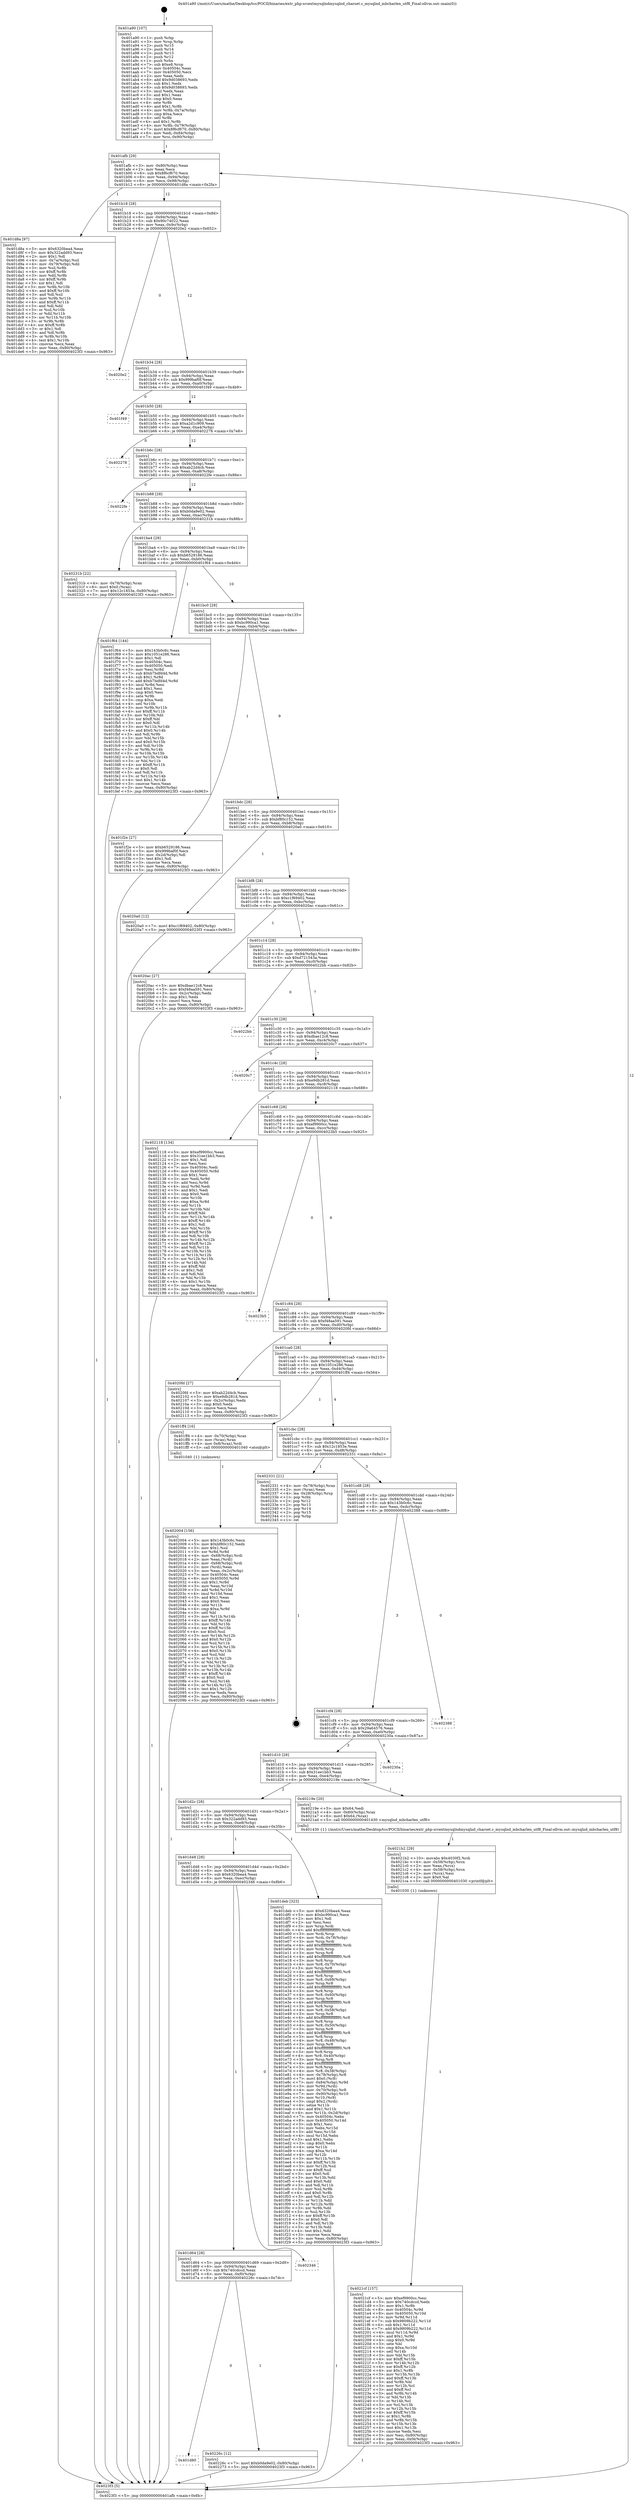 digraph "0x401a90" {
  label = "0x401a90 (/mnt/c/Users/mathe/Desktop/tcc/POCII/binaries/extr_php-srcextmysqlndmysqlnd_charset.c_mysqlnd_mbcharlen_utf8_Final-ollvm.out::main(0))"
  labelloc = "t"
  node[shape=record]

  Entry [label="",width=0.3,height=0.3,shape=circle,fillcolor=black,style=filled]
  "0x401afb" [label="{
     0x401afb [29]\l
     | [instrs]\l
     &nbsp;&nbsp;0x401afb \<+3\>: mov -0x80(%rbp),%eax\l
     &nbsp;&nbsp;0x401afe \<+2\>: mov %eax,%ecx\l
     &nbsp;&nbsp;0x401b00 \<+6\>: sub $0x8f6cf670,%ecx\l
     &nbsp;&nbsp;0x401b06 \<+6\>: mov %eax,-0x94(%rbp)\l
     &nbsp;&nbsp;0x401b0c \<+6\>: mov %ecx,-0x98(%rbp)\l
     &nbsp;&nbsp;0x401b12 \<+6\>: je 0000000000401d8a \<main+0x2fa\>\l
  }"]
  "0x401d8a" [label="{
     0x401d8a [97]\l
     | [instrs]\l
     &nbsp;&nbsp;0x401d8a \<+5\>: mov $0x6320bea4,%eax\l
     &nbsp;&nbsp;0x401d8f \<+5\>: mov $0x322add93,%ecx\l
     &nbsp;&nbsp;0x401d94 \<+2\>: mov $0x1,%dl\l
     &nbsp;&nbsp;0x401d96 \<+4\>: mov -0x7a(%rbp),%sil\l
     &nbsp;&nbsp;0x401d9a \<+4\>: mov -0x79(%rbp),%dil\l
     &nbsp;&nbsp;0x401d9e \<+3\>: mov %sil,%r8b\l
     &nbsp;&nbsp;0x401da1 \<+4\>: xor $0xff,%r8b\l
     &nbsp;&nbsp;0x401da5 \<+3\>: mov %dil,%r9b\l
     &nbsp;&nbsp;0x401da8 \<+4\>: xor $0xff,%r9b\l
     &nbsp;&nbsp;0x401dac \<+3\>: xor $0x1,%dl\l
     &nbsp;&nbsp;0x401daf \<+3\>: mov %r8b,%r10b\l
     &nbsp;&nbsp;0x401db2 \<+4\>: and $0xff,%r10b\l
     &nbsp;&nbsp;0x401db6 \<+3\>: and %dl,%sil\l
     &nbsp;&nbsp;0x401db9 \<+3\>: mov %r9b,%r11b\l
     &nbsp;&nbsp;0x401dbc \<+4\>: and $0xff,%r11b\l
     &nbsp;&nbsp;0x401dc0 \<+3\>: and %dl,%dil\l
     &nbsp;&nbsp;0x401dc3 \<+3\>: or %sil,%r10b\l
     &nbsp;&nbsp;0x401dc6 \<+3\>: or %dil,%r11b\l
     &nbsp;&nbsp;0x401dc9 \<+3\>: xor %r11b,%r10b\l
     &nbsp;&nbsp;0x401dcc \<+3\>: or %r9b,%r8b\l
     &nbsp;&nbsp;0x401dcf \<+4\>: xor $0xff,%r8b\l
     &nbsp;&nbsp;0x401dd3 \<+3\>: or $0x1,%dl\l
     &nbsp;&nbsp;0x401dd6 \<+3\>: and %dl,%r8b\l
     &nbsp;&nbsp;0x401dd9 \<+3\>: or %r8b,%r10b\l
     &nbsp;&nbsp;0x401ddc \<+4\>: test $0x1,%r10b\l
     &nbsp;&nbsp;0x401de0 \<+3\>: cmovne %ecx,%eax\l
     &nbsp;&nbsp;0x401de3 \<+3\>: mov %eax,-0x80(%rbp)\l
     &nbsp;&nbsp;0x401de6 \<+5\>: jmp 00000000004023f3 \<main+0x963\>\l
  }"]
  "0x401b18" [label="{
     0x401b18 [28]\l
     | [instrs]\l
     &nbsp;&nbsp;0x401b18 \<+5\>: jmp 0000000000401b1d \<main+0x8d\>\l
     &nbsp;&nbsp;0x401b1d \<+6\>: mov -0x94(%rbp),%eax\l
     &nbsp;&nbsp;0x401b23 \<+5\>: sub $0x90c74022,%eax\l
     &nbsp;&nbsp;0x401b28 \<+6\>: mov %eax,-0x9c(%rbp)\l
     &nbsp;&nbsp;0x401b2e \<+6\>: je 00000000004020e2 \<main+0x652\>\l
  }"]
  "0x4023f3" [label="{
     0x4023f3 [5]\l
     | [instrs]\l
     &nbsp;&nbsp;0x4023f3 \<+5\>: jmp 0000000000401afb \<main+0x6b\>\l
  }"]
  "0x401a90" [label="{
     0x401a90 [107]\l
     | [instrs]\l
     &nbsp;&nbsp;0x401a90 \<+1\>: push %rbp\l
     &nbsp;&nbsp;0x401a91 \<+3\>: mov %rsp,%rbp\l
     &nbsp;&nbsp;0x401a94 \<+2\>: push %r15\l
     &nbsp;&nbsp;0x401a96 \<+2\>: push %r14\l
     &nbsp;&nbsp;0x401a98 \<+2\>: push %r13\l
     &nbsp;&nbsp;0x401a9a \<+2\>: push %r12\l
     &nbsp;&nbsp;0x401a9c \<+1\>: push %rbx\l
     &nbsp;&nbsp;0x401a9d \<+7\>: sub $0xe8,%rsp\l
     &nbsp;&nbsp;0x401aa4 \<+7\>: mov 0x40504c,%eax\l
     &nbsp;&nbsp;0x401aab \<+7\>: mov 0x405050,%ecx\l
     &nbsp;&nbsp;0x401ab2 \<+2\>: mov %eax,%edx\l
     &nbsp;&nbsp;0x401ab4 \<+6\>: add $0x9d038693,%edx\l
     &nbsp;&nbsp;0x401aba \<+3\>: sub $0x1,%edx\l
     &nbsp;&nbsp;0x401abd \<+6\>: sub $0x9d038693,%edx\l
     &nbsp;&nbsp;0x401ac3 \<+3\>: imul %edx,%eax\l
     &nbsp;&nbsp;0x401ac6 \<+3\>: and $0x1,%eax\l
     &nbsp;&nbsp;0x401ac9 \<+3\>: cmp $0x0,%eax\l
     &nbsp;&nbsp;0x401acc \<+4\>: sete %r8b\l
     &nbsp;&nbsp;0x401ad0 \<+4\>: and $0x1,%r8b\l
     &nbsp;&nbsp;0x401ad4 \<+4\>: mov %r8b,-0x7a(%rbp)\l
     &nbsp;&nbsp;0x401ad8 \<+3\>: cmp $0xa,%ecx\l
     &nbsp;&nbsp;0x401adb \<+4\>: setl %r8b\l
     &nbsp;&nbsp;0x401adf \<+4\>: and $0x1,%r8b\l
     &nbsp;&nbsp;0x401ae3 \<+4\>: mov %r8b,-0x79(%rbp)\l
     &nbsp;&nbsp;0x401ae7 \<+7\>: movl $0x8f6cf670,-0x80(%rbp)\l
     &nbsp;&nbsp;0x401aee \<+6\>: mov %edi,-0x84(%rbp)\l
     &nbsp;&nbsp;0x401af4 \<+7\>: mov %rsi,-0x90(%rbp)\l
  }"]
  Exit [label="",width=0.3,height=0.3,shape=circle,fillcolor=black,style=filled,peripheries=2]
  "0x4020e2" [label="{
     0x4020e2\l
  }", style=dashed]
  "0x401b34" [label="{
     0x401b34 [28]\l
     | [instrs]\l
     &nbsp;&nbsp;0x401b34 \<+5\>: jmp 0000000000401b39 \<main+0xa9\>\l
     &nbsp;&nbsp;0x401b39 \<+6\>: mov -0x94(%rbp),%eax\l
     &nbsp;&nbsp;0x401b3f \<+5\>: sub $0x999baf0f,%eax\l
     &nbsp;&nbsp;0x401b44 \<+6\>: mov %eax,-0xa0(%rbp)\l
     &nbsp;&nbsp;0x401b4a \<+6\>: je 0000000000401f49 \<main+0x4b9\>\l
  }"]
  "0x401d80" [label="{
     0x401d80\l
  }", style=dashed]
  "0x401f49" [label="{
     0x401f49\l
  }", style=dashed]
  "0x401b50" [label="{
     0x401b50 [28]\l
     | [instrs]\l
     &nbsp;&nbsp;0x401b50 \<+5\>: jmp 0000000000401b55 \<main+0xc5\>\l
     &nbsp;&nbsp;0x401b55 \<+6\>: mov -0x94(%rbp),%eax\l
     &nbsp;&nbsp;0x401b5b \<+5\>: sub $0xa2d1c909,%eax\l
     &nbsp;&nbsp;0x401b60 \<+6\>: mov %eax,-0xa4(%rbp)\l
     &nbsp;&nbsp;0x401b66 \<+6\>: je 0000000000402278 \<main+0x7e8\>\l
  }"]
  "0x40226c" [label="{
     0x40226c [12]\l
     | [instrs]\l
     &nbsp;&nbsp;0x40226c \<+7\>: movl $0xb0da9e02,-0x80(%rbp)\l
     &nbsp;&nbsp;0x402273 \<+5\>: jmp 00000000004023f3 \<main+0x963\>\l
  }"]
  "0x402278" [label="{
     0x402278\l
  }", style=dashed]
  "0x401b6c" [label="{
     0x401b6c [28]\l
     | [instrs]\l
     &nbsp;&nbsp;0x401b6c \<+5\>: jmp 0000000000401b71 \<main+0xe1\>\l
     &nbsp;&nbsp;0x401b71 \<+6\>: mov -0x94(%rbp),%eax\l
     &nbsp;&nbsp;0x401b77 \<+5\>: sub $0xab22d4cb,%eax\l
     &nbsp;&nbsp;0x401b7c \<+6\>: mov %eax,-0xa8(%rbp)\l
     &nbsp;&nbsp;0x401b82 \<+6\>: je 00000000004022fe \<main+0x86e\>\l
  }"]
  "0x401d64" [label="{
     0x401d64 [28]\l
     | [instrs]\l
     &nbsp;&nbsp;0x401d64 \<+5\>: jmp 0000000000401d69 \<main+0x2d9\>\l
     &nbsp;&nbsp;0x401d69 \<+6\>: mov -0x94(%rbp),%eax\l
     &nbsp;&nbsp;0x401d6f \<+5\>: sub $0x740cdccd,%eax\l
     &nbsp;&nbsp;0x401d74 \<+6\>: mov %eax,-0xf0(%rbp)\l
     &nbsp;&nbsp;0x401d7a \<+6\>: je 000000000040226c \<main+0x7dc\>\l
  }"]
  "0x4022fe" [label="{
     0x4022fe\l
  }", style=dashed]
  "0x401b88" [label="{
     0x401b88 [28]\l
     | [instrs]\l
     &nbsp;&nbsp;0x401b88 \<+5\>: jmp 0000000000401b8d \<main+0xfd\>\l
     &nbsp;&nbsp;0x401b8d \<+6\>: mov -0x94(%rbp),%eax\l
     &nbsp;&nbsp;0x401b93 \<+5\>: sub $0xb0da9e02,%eax\l
     &nbsp;&nbsp;0x401b98 \<+6\>: mov %eax,-0xac(%rbp)\l
     &nbsp;&nbsp;0x401b9e \<+6\>: je 000000000040231b \<main+0x88b\>\l
  }"]
  "0x402346" [label="{
     0x402346\l
  }", style=dashed]
  "0x40231b" [label="{
     0x40231b [22]\l
     | [instrs]\l
     &nbsp;&nbsp;0x40231b \<+4\>: mov -0x78(%rbp),%rax\l
     &nbsp;&nbsp;0x40231f \<+6\>: movl $0x0,(%rax)\l
     &nbsp;&nbsp;0x402325 \<+7\>: movl $0x12c1853e,-0x80(%rbp)\l
     &nbsp;&nbsp;0x40232c \<+5\>: jmp 00000000004023f3 \<main+0x963\>\l
  }"]
  "0x401ba4" [label="{
     0x401ba4 [28]\l
     | [instrs]\l
     &nbsp;&nbsp;0x401ba4 \<+5\>: jmp 0000000000401ba9 \<main+0x119\>\l
     &nbsp;&nbsp;0x401ba9 \<+6\>: mov -0x94(%rbp),%eax\l
     &nbsp;&nbsp;0x401baf \<+5\>: sub $0xb6529186,%eax\l
     &nbsp;&nbsp;0x401bb4 \<+6\>: mov %eax,-0xb0(%rbp)\l
     &nbsp;&nbsp;0x401bba \<+6\>: je 0000000000401f64 \<main+0x4d4\>\l
  }"]
  "0x4021cf" [label="{
     0x4021cf [157]\l
     | [instrs]\l
     &nbsp;&nbsp;0x4021cf \<+5\>: mov $0xef9900cc,%esi\l
     &nbsp;&nbsp;0x4021d4 \<+5\>: mov $0x740cdccd,%edx\l
     &nbsp;&nbsp;0x4021d9 \<+3\>: mov $0x1,%r8b\l
     &nbsp;&nbsp;0x4021dc \<+8\>: mov 0x40504c,%r9d\l
     &nbsp;&nbsp;0x4021e4 \<+8\>: mov 0x405050,%r10d\l
     &nbsp;&nbsp;0x4021ec \<+3\>: mov %r9d,%r11d\l
     &nbsp;&nbsp;0x4021ef \<+7\>: sub $0x9809b222,%r11d\l
     &nbsp;&nbsp;0x4021f6 \<+4\>: sub $0x1,%r11d\l
     &nbsp;&nbsp;0x4021fa \<+7\>: add $0x9809b222,%r11d\l
     &nbsp;&nbsp;0x402201 \<+4\>: imul %r11d,%r9d\l
     &nbsp;&nbsp;0x402205 \<+4\>: and $0x1,%r9d\l
     &nbsp;&nbsp;0x402209 \<+4\>: cmp $0x0,%r9d\l
     &nbsp;&nbsp;0x40220d \<+3\>: sete %bl\l
     &nbsp;&nbsp;0x402210 \<+4\>: cmp $0xa,%r10d\l
     &nbsp;&nbsp;0x402214 \<+4\>: setl %r14b\l
     &nbsp;&nbsp;0x402218 \<+3\>: mov %bl,%r15b\l
     &nbsp;&nbsp;0x40221b \<+4\>: xor $0xff,%r15b\l
     &nbsp;&nbsp;0x40221f \<+3\>: mov %r14b,%r12b\l
     &nbsp;&nbsp;0x402222 \<+4\>: xor $0xff,%r12b\l
     &nbsp;&nbsp;0x402226 \<+4\>: xor $0x1,%r8b\l
     &nbsp;&nbsp;0x40222a \<+3\>: mov %r15b,%r13b\l
     &nbsp;&nbsp;0x40222d \<+4\>: and $0xff,%r13b\l
     &nbsp;&nbsp;0x402231 \<+3\>: and %r8b,%bl\l
     &nbsp;&nbsp;0x402234 \<+3\>: mov %r12b,%cl\l
     &nbsp;&nbsp;0x402237 \<+3\>: and $0xff,%cl\l
     &nbsp;&nbsp;0x40223a \<+3\>: and %r8b,%r14b\l
     &nbsp;&nbsp;0x40223d \<+3\>: or %bl,%r13b\l
     &nbsp;&nbsp;0x402240 \<+3\>: or %r14b,%cl\l
     &nbsp;&nbsp;0x402243 \<+3\>: xor %cl,%r13b\l
     &nbsp;&nbsp;0x402246 \<+3\>: or %r12b,%r15b\l
     &nbsp;&nbsp;0x402249 \<+4\>: xor $0xff,%r15b\l
     &nbsp;&nbsp;0x40224d \<+4\>: or $0x1,%r8b\l
     &nbsp;&nbsp;0x402251 \<+3\>: and %r8b,%r15b\l
     &nbsp;&nbsp;0x402254 \<+3\>: or %r15b,%r13b\l
     &nbsp;&nbsp;0x402257 \<+4\>: test $0x1,%r13b\l
     &nbsp;&nbsp;0x40225b \<+3\>: cmovne %edx,%esi\l
     &nbsp;&nbsp;0x40225e \<+3\>: mov %esi,-0x80(%rbp)\l
     &nbsp;&nbsp;0x402261 \<+6\>: mov %eax,-0xf4(%rbp)\l
     &nbsp;&nbsp;0x402267 \<+5\>: jmp 00000000004023f3 \<main+0x963\>\l
  }"]
  "0x401f64" [label="{
     0x401f64 [144]\l
     | [instrs]\l
     &nbsp;&nbsp;0x401f64 \<+5\>: mov $0x143b0c6c,%eax\l
     &nbsp;&nbsp;0x401f69 \<+5\>: mov $0x1051e286,%ecx\l
     &nbsp;&nbsp;0x401f6e \<+2\>: mov $0x1,%dl\l
     &nbsp;&nbsp;0x401f70 \<+7\>: mov 0x40504c,%esi\l
     &nbsp;&nbsp;0x401f77 \<+7\>: mov 0x405050,%edi\l
     &nbsp;&nbsp;0x401f7e \<+3\>: mov %esi,%r8d\l
     &nbsp;&nbsp;0x401f81 \<+7\>: sub $0xb7bdfd4d,%r8d\l
     &nbsp;&nbsp;0x401f88 \<+4\>: sub $0x1,%r8d\l
     &nbsp;&nbsp;0x401f8c \<+7\>: add $0xb7bdfd4d,%r8d\l
     &nbsp;&nbsp;0x401f93 \<+4\>: imul %r8d,%esi\l
     &nbsp;&nbsp;0x401f97 \<+3\>: and $0x1,%esi\l
     &nbsp;&nbsp;0x401f9a \<+3\>: cmp $0x0,%esi\l
     &nbsp;&nbsp;0x401f9d \<+4\>: sete %r9b\l
     &nbsp;&nbsp;0x401fa1 \<+3\>: cmp $0xa,%edi\l
     &nbsp;&nbsp;0x401fa4 \<+4\>: setl %r10b\l
     &nbsp;&nbsp;0x401fa8 \<+3\>: mov %r9b,%r11b\l
     &nbsp;&nbsp;0x401fab \<+4\>: xor $0xff,%r11b\l
     &nbsp;&nbsp;0x401faf \<+3\>: mov %r10b,%bl\l
     &nbsp;&nbsp;0x401fb2 \<+3\>: xor $0xff,%bl\l
     &nbsp;&nbsp;0x401fb5 \<+3\>: xor $0x0,%dl\l
     &nbsp;&nbsp;0x401fb8 \<+3\>: mov %r11b,%r14b\l
     &nbsp;&nbsp;0x401fbb \<+4\>: and $0x0,%r14b\l
     &nbsp;&nbsp;0x401fbf \<+3\>: and %dl,%r9b\l
     &nbsp;&nbsp;0x401fc2 \<+3\>: mov %bl,%r15b\l
     &nbsp;&nbsp;0x401fc5 \<+4\>: and $0x0,%r15b\l
     &nbsp;&nbsp;0x401fc9 \<+3\>: and %dl,%r10b\l
     &nbsp;&nbsp;0x401fcc \<+3\>: or %r9b,%r14b\l
     &nbsp;&nbsp;0x401fcf \<+3\>: or %r10b,%r15b\l
     &nbsp;&nbsp;0x401fd2 \<+3\>: xor %r15b,%r14b\l
     &nbsp;&nbsp;0x401fd5 \<+3\>: or %bl,%r11b\l
     &nbsp;&nbsp;0x401fd8 \<+4\>: xor $0xff,%r11b\l
     &nbsp;&nbsp;0x401fdc \<+3\>: or $0x0,%dl\l
     &nbsp;&nbsp;0x401fdf \<+3\>: and %dl,%r11b\l
     &nbsp;&nbsp;0x401fe2 \<+3\>: or %r11b,%r14b\l
     &nbsp;&nbsp;0x401fe5 \<+4\>: test $0x1,%r14b\l
     &nbsp;&nbsp;0x401fe9 \<+3\>: cmovne %ecx,%eax\l
     &nbsp;&nbsp;0x401fec \<+3\>: mov %eax,-0x80(%rbp)\l
     &nbsp;&nbsp;0x401fef \<+5\>: jmp 00000000004023f3 \<main+0x963\>\l
  }"]
  "0x401bc0" [label="{
     0x401bc0 [28]\l
     | [instrs]\l
     &nbsp;&nbsp;0x401bc0 \<+5\>: jmp 0000000000401bc5 \<main+0x135\>\l
     &nbsp;&nbsp;0x401bc5 \<+6\>: mov -0x94(%rbp),%eax\l
     &nbsp;&nbsp;0x401bcb \<+5\>: sub $0xbc990ca1,%eax\l
     &nbsp;&nbsp;0x401bd0 \<+6\>: mov %eax,-0xb4(%rbp)\l
     &nbsp;&nbsp;0x401bd6 \<+6\>: je 0000000000401f2e \<main+0x49e\>\l
  }"]
  "0x4021b2" [label="{
     0x4021b2 [29]\l
     | [instrs]\l
     &nbsp;&nbsp;0x4021b2 \<+10\>: movabs $0x4030f2,%rdi\l
     &nbsp;&nbsp;0x4021bc \<+4\>: mov -0x58(%rbp),%rcx\l
     &nbsp;&nbsp;0x4021c0 \<+2\>: mov %eax,(%rcx)\l
     &nbsp;&nbsp;0x4021c2 \<+4\>: mov -0x58(%rbp),%rcx\l
     &nbsp;&nbsp;0x4021c6 \<+2\>: mov (%rcx),%esi\l
     &nbsp;&nbsp;0x4021c8 \<+2\>: mov $0x0,%al\l
     &nbsp;&nbsp;0x4021ca \<+5\>: call 0000000000401030 \<printf@plt\>\l
     | [calls]\l
     &nbsp;&nbsp;0x401030 \{1\} (unknown)\l
  }"]
  "0x401f2e" [label="{
     0x401f2e [27]\l
     | [instrs]\l
     &nbsp;&nbsp;0x401f2e \<+5\>: mov $0xb6529186,%eax\l
     &nbsp;&nbsp;0x401f33 \<+5\>: mov $0x999baf0f,%ecx\l
     &nbsp;&nbsp;0x401f38 \<+3\>: mov -0x2d(%rbp),%dl\l
     &nbsp;&nbsp;0x401f3b \<+3\>: test $0x1,%dl\l
     &nbsp;&nbsp;0x401f3e \<+3\>: cmovne %ecx,%eax\l
     &nbsp;&nbsp;0x401f41 \<+3\>: mov %eax,-0x80(%rbp)\l
     &nbsp;&nbsp;0x401f44 \<+5\>: jmp 00000000004023f3 \<main+0x963\>\l
  }"]
  "0x401bdc" [label="{
     0x401bdc [28]\l
     | [instrs]\l
     &nbsp;&nbsp;0x401bdc \<+5\>: jmp 0000000000401be1 \<main+0x151\>\l
     &nbsp;&nbsp;0x401be1 \<+6\>: mov -0x94(%rbp),%eax\l
     &nbsp;&nbsp;0x401be7 \<+5\>: sub $0xbf80c152,%eax\l
     &nbsp;&nbsp;0x401bec \<+6\>: mov %eax,-0xb8(%rbp)\l
     &nbsp;&nbsp;0x401bf2 \<+6\>: je 00000000004020a0 \<main+0x610\>\l
  }"]
  "0x402004" [label="{
     0x402004 [156]\l
     | [instrs]\l
     &nbsp;&nbsp;0x402004 \<+5\>: mov $0x143b0c6c,%ecx\l
     &nbsp;&nbsp;0x402009 \<+5\>: mov $0xbf80c152,%edx\l
     &nbsp;&nbsp;0x40200e \<+3\>: mov $0x1,%sil\l
     &nbsp;&nbsp;0x402011 \<+3\>: xor %r8d,%r8d\l
     &nbsp;&nbsp;0x402014 \<+4\>: mov -0x68(%rbp),%rdi\l
     &nbsp;&nbsp;0x402018 \<+2\>: mov %eax,(%rdi)\l
     &nbsp;&nbsp;0x40201a \<+4\>: mov -0x68(%rbp),%rdi\l
     &nbsp;&nbsp;0x40201e \<+2\>: mov (%rdi),%eax\l
     &nbsp;&nbsp;0x402020 \<+3\>: mov %eax,-0x2c(%rbp)\l
     &nbsp;&nbsp;0x402023 \<+7\>: mov 0x40504c,%eax\l
     &nbsp;&nbsp;0x40202a \<+8\>: mov 0x405050,%r9d\l
     &nbsp;&nbsp;0x402032 \<+4\>: sub $0x1,%r8d\l
     &nbsp;&nbsp;0x402036 \<+3\>: mov %eax,%r10d\l
     &nbsp;&nbsp;0x402039 \<+3\>: add %r8d,%r10d\l
     &nbsp;&nbsp;0x40203c \<+4\>: imul %r10d,%eax\l
     &nbsp;&nbsp;0x402040 \<+3\>: and $0x1,%eax\l
     &nbsp;&nbsp;0x402043 \<+3\>: cmp $0x0,%eax\l
     &nbsp;&nbsp;0x402046 \<+4\>: sete %r11b\l
     &nbsp;&nbsp;0x40204a \<+4\>: cmp $0xa,%r9d\l
     &nbsp;&nbsp;0x40204e \<+3\>: setl %bl\l
     &nbsp;&nbsp;0x402051 \<+3\>: mov %r11b,%r14b\l
     &nbsp;&nbsp;0x402054 \<+4\>: xor $0xff,%r14b\l
     &nbsp;&nbsp;0x402058 \<+3\>: mov %bl,%r15b\l
     &nbsp;&nbsp;0x40205b \<+4\>: xor $0xff,%r15b\l
     &nbsp;&nbsp;0x40205f \<+4\>: xor $0x0,%sil\l
     &nbsp;&nbsp;0x402063 \<+3\>: mov %r14b,%r12b\l
     &nbsp;&nbsp;0x402066 \<+4\>: and $0x0,%r12b\l
     &nbsp;&nbsp;0x40206a \<+3\>: and %sil,%r11b\l
     &nbsp;&nbsp;0x40206d \<+3\>: mov %r15b,%r13b\l
     &nbsp;&nbsp;0x402070 \<+4\>: and $0x0,%r13b\l
     &nbsp;&nbsp;0x402074 \<+3\>: and %sil,%bl\l
     &nbsp;&nbsp;0x402077 \<+3\>: or %r11b,%r12b\l
     &nbsp;&nbsp;0x40207a \<+3\>: or %bl,%r13b\l
     &nbsp;&nbsp;0x40207d \<+3\>: xor %r13b,%r12b\l
     &nbsp;&nbsp;0x402080 \<+3\>: or %r15b,%r14b\l
     &nbsp;&nbsp;0x402083 \<+4\>: xor $0xff,%r14b\l
     &nbsp;&nbsp;0x402087 \<+4\>: or $0x0,%sil\l
     &nbsp;&nbsp;0x40208b \<+3\>: and %sil,%r14b\l
     &nbsp;&nbsp;0x40208e \<+3\>: or %r14b,%r12b\l
     &nbsp;&nbsp;0x402091 \<+4\>: test $0x1,%r12b\l
     &nbsp;&nbsp;0x402095 \<+3\>: cmovne %edx,%ecx\l
     &nbsp;&nbsp;0x402098 \<+3\>: mov %ecx,-0x80(%rbp)\l
     &nbsp;&nbsp;0x40209b \<+5\>: jmp 00000000004023f3 \<main+0x963\>\l
  }"]
  "0x4020a0" [label="{
     0x4020a0 [12]\l
     | [instrs]\l
     &nbsp;&nbsp;0x4020a0 \<+7\>: movl $0xc1f69402,-0x80(%rbp)\l
     &nbsp;&nbsp;0x4020a7 \<+5\>: jmp 00000000004023f3 \<main+0x963\>\l
  }"]
  "0x401bf8" [label="{
     0x401bf8 [28]\l
     | [instrs]\l
     &nbsp;&nbsp;0x401bf8 \<+5\>: jmp 0000000000401bfd \<main+0x16d\>\l
     &nbsp;&nbsp;0x401bfd \<+6\>: mov -0x94(%rbp),%eax\l
     &nbsp;&nbsp;0x401c03 \<+5\>: sub $0xc1f69402,%eax\l
     &nbsp;&nbsp;0x401c08 \<+6\>: mov %eax,-0xbc(%rbp)\l
     &nbsp;&nbsp;0x401c0e \<+6\>: je 00000000004020ac \<main+0x61c\>\l
  }"]
  "0x401d48" [label="{
     0x401d48 [28]\l
     | [instrs]\l
     &nbsp;&nbsp;0x401d48 \<+5\>: jmp 0000000000401d4d \<main+0x2bd\>\l
     &nbsp;&nbsp;0x401d4d \<+6\>: mov -0x94(%rbp),%eax\l
     &nbsp;&nbsp;0x401d53 \<+5\>: sub $0x6320bea4,%eax\l
     &nbsp;&nbsp;0x401d58 \<+6\>: mov %eax,-0xec(%rbp)\l
     &nbsp;&nbsp;0x401d5e \<+6\>: je 0000000000402346 \<main+0x8b6\>\l
  }"]
  "0x4020ac" [label="{
     0x4020ac [27]\l
     | [instrs]\l
     &nbsp;&nbsp;0x4020ac \<+5\>: mov $0xdbae12c8,%eax\l
     &nbsp;&nbsp;0x4020b1 \<+5\>: mov $0xf48aa591,%ecx\l
     &nbsp;&nbsp;0x4020b6 \<+3\>: mov -0x2c(%rbp),%edx\l
     &nbsp;&nbsp;0x4020b9 \<+3\>: cmp $0x1,%edx\l
     &nbsp;&nbsp;0x4020bc \<+3\>: cmovl %ecx,%eax\l
     &nbsp;&nbsp;0x4020bf \<+3\>: mov %eax,-0x80(%rbp)\l
     &nbsp;&nbsp;0x4020c2 \<+5\>: jmp 00000000004023f3 \<main+0x963\>\l
  }"]
  "0x401c14" [label="{
     0x401c14 [28]\l
     | [instrs]\l
     &nbsp;&nbsp;0x401c14 \<+5\>: jmp 0000000000401c19 \<main+0x189\>\l
     &nbsp;&nbsp;0x401c19 \<+6\>: mov -0x94(%rbp),%eax\l
     &nbsp;&nbsp;0x401c1f \<+5\>: sub $0xd721543a,%eax\l
     &nbsp;&nbsp;0x401c24 \<+6\>: mov %eax,-0xc0(%rbp)\l
     &nbsp;&nbsp;0x401c2a \<+6\>: je 00000000004022bb \<main+0x82b\>\l
  }"]
  "0x401deb" [label="{
     0x401deb [323]\l
     | [instrs]\l
     &nbsp;&nbsp;0x401deb \<+5\>: mov $0x6320bea4,%eax\l
     &nbsp;&nbsp;0x401df0 \<+5\>: mov $0xbc990ca1,%ecx\l
     &nbsp;&nbsp;0x401df5 \<+2\>: mov $0x1,%dl\l
     &nbsp;&nbsp;0x401df7 \<+2\>: xor %esi,%esi\l
     &nbsp;&nbsp;0x401df9 \<+3\>: mov %rsp,%rdi\l
     &nbsp;&nbsp;0x401dfc \<+4\>: add $0xfffffffffffffff0,%rdi\l
     &nbsp;&nbsp;0x401e00 \<+3\>: mov %rdi,%rsp\l
     &nbsp;&nbsp;0x401e03 \<+4\>: mov %rdi,-0x78(%rbp)\l
     &nbsp;&nbsp;0x401e07 \<+3\>: mov %rsp,%rdi\l
     &nbsp;&nbsp;0x401e0a \<+4\>: add $0xfffffffffffffff0,%rdi\l
     &nbsp;&nbsp;0x401e0e \<+3\>: mov %rdi,%rsp\l
     &nbsp;&nbsp;0x401e11 \<+3\>: mov %rsp,%r8\l
     &nbsp;&nbsp;0x401e14 \<+4\>: add $0xfffffffffffffff0,%r8\l
     &nbsp;&nbsp;0x401e18 \<+3\>: mov %r8,%rsp\l
     &nbsp;&nbsp;0x401e1b \<+4\>: mov %r8,-0x70(%rbp)\l
     &nbsp;&nbsp;0x401e1f \<+3\>: mov %rsp,%r8\l
     &nbsp;&nbsp;0x401e22 \<+4\>: add $0xfffffffffffffff0,%r8\l
     &nbsp;&nbsp;0x401e26 \<+3\>: mov %r8,%rsp\l
     &nbsp;&nbsp;0x401e29 \<+4\>: mov %r8,-0x68(%rbp)\l
     &nbsp;&nbsp;0x401e2d \<+3\>: mov %rsp,%r8\l
     &nbsp;&nbsp;0x401e30 \<+4\>: add $0xfffffffffffffff0,%r8\l
     &nbsp;&nbsp;0x401e34 \<+3\>: mov %r8,%rsp\l
     &nbsp;&nbsp;0x401e37 \<+4\>: mov %r8,-0x60(%rbp)\l
     &nbsp;&nbsp;0x401e3b \<+3\>: mov %rsp,%r8\l
     &nbsp;&nbsp;0x401e3e \<+4\>: add $0xfffffffffffffff0,%r8\l
     &nbsp;&nbsp;0x401e42 \<+3\>: mov %r8,%rsp\l
     &nbsp;&nbsp;0x401e45 \<+4\>: mov %r8,-0x58(%rbp)\l
     &nbsp;&nbsp;0x401e49 \<+3\>: mov %rsp,%r8\l
     &nbsp;&nbsp;0x401e4c \<+4\>: add $0xfffffffffffffff0,%r8\l
     &nbsp;&nbsp;0x401e50 \<+3\>: mov %r8,%rsp\l
     &nbsp;&nbsp;0x401e53 \<+4\>: mov %r8,-0x50(%rbp)\l
     &nbsp;&nbsp;0x401e57 \<+3\>: mov %rsp,%r8\l
     &nbsp;&nbsp;0x401e5a \<+4\>: add $0xfffffffffffffff0,%r8\l
     &nbsp;&nbsp;0x401e5e \<+3\>: mov %r8,%rsp\l
     &nbsp;&nbsp;0x401e61 \<+4\>: mov %r8,-0x48(%rbp)\l
     &nbsp;&nbsp;0x401e65 \<+3\>: mov %rsp,%r8\l
     &nbsp;&nbsp;0x401e68 \<+4\>: add $0xfffffffffffffff0,%r8\l
     &nbsp;&nbsp;0x401e6c \<+3\>: mov %r8,%rsp\l
     &nbsp;&nbsp;0x401e6f \<+4\>: mov %r8,-0x40(%rbp)\l
     &nbsp;&nbsp;0x401e73 \<+3\>: mov %rsp,%r8\l
     &nbsp;&nbsp;0x401e76 \<+4\>: add $0xfffffffffffffff0,%r8\l
     &nbsp;&nbsp;0x401e7a \<+3\>: mov %r8,%rsp\l
     &nbsp;&nbsp;0x401e7d \<+4\>: mov %r8,-0x38(%rbp)\l
     &nbsp;&nbsp;0x401e81 \<+4\>: mov -0x78(%rbp),%r8\l
     &nbsp;&nbsp;0x401e85 \<+7\>: movl $0x0,(%r8)\l
     &nbsp;&nbsp;0x401e8c \<+7\>: mov -0x84(%rbp),%r9d\l
     &nbsp;&nbsp;0x401e93 \<+3\>: mov %r9d,(%rdi)\l
     &nbsp;&nbsp;0x401e96 \<+4\>: mov -0x70(%rbp),%r8\l
     &nbsp;&nbsp;0x401e9a \<+7\>: mov -0x90(%rbp),%r10\l
     &nbsp;&nbsp;0x401ea1 \<+3\>: mov %r10,(%r8)\l
     &nbsp;&nbsp;0x401ea4 \<+3\>: cmpl $0x2,(%rdi)\l
     &nbsp;&nbsp;0x401ea7 \<+4\>: setne %r11b\l
     &nbsp;&nbsp;0x401eab \<+4\>: and $0x1,%r11b\l
     &nbsp;&nbsp;0x401eaf \<+4\>: mov %r11b,-0x2d(%rbp)\l
     &nbsp;&nbsp;0x401eb3 \<+7\>: mov 0x40504c,%ebx\l
     &nbsp;&nbsp;0x401eba \<+8\>: mov 0x405050,%r14d\l
     &nbsp;&nbsp;0x401ec2 \<+3\>: sub $0x1,%esi\l
     &nbsp;&nbsp;0x401ec5 \<+3\>: mov %ebx,%r15d\l
     &nbsp;&nbsp;0x401ec8 \<+3\>: add %esi,%r15d\l
     &nbsp;&nbsp;0x401ecb \<+4\>: imul %r15d,%ebx\l
     &nbsp;&nbsp;0x401ecf \<+3\>: and $0x1,%ebx\l
     &nbsp;&nbsp;0x401ed2 \<+3\>: cmp $0x0,%ebx\l
     &nbsp;&nbsp;0x401ed5 \<+4\>: sete %r11b\l
     &nbsp;&nbsp;0x401ed9 \<+4\>: cmp $0xa,%r14d\l
     &nbsp;&nbsp;0x401edd \<+4\>: setl %r12b\l
     &nbsp;&nbsp;0x401ee1 \<+3\>: mov %r11b,%r13b\l
     &nbsp;&nbsp;0x401ee4 \<+4\>: xor $0xff,%r13b\l
     &nbsp;&nbsp;0x401ee8 \<+3\>: mov %r12b,%sil\l
     &nbsp;&nbsp;0x401eeb \<+4\>: xor $0xff,%sil\l
     &nbsp;&nbsp;0x401eef \<+3\>: xor $0x0,%dl\l
     &nbsp;&nbsp;0x401ef2 \<+3\>: mov %r13b,%dil\l
     &nbsp;&nbsp;0x401ef5 \<+4\>: and $0x0,%dil\l
     &nbsp;&nbsp;0x401ef9 \<+3\>: and %dl,%r11b\l
     &nbsp;&nbsp;0x401efc \<+3\>: mov %sil,%r8b\l
     &nbsp;&nbsp;0x401eff \<+4\>: and $0x0,%r8b\l
     &nbsp;&nbsp;0x401f03 \<+3\>: and %dl,%r12b\l
     &nbsp;&nbsp;0x401f06 \<+3\>: or %r11b,%dil\l
     &nbsp;&nbsp;0x401f09 \<+3\>: or %r12b,%r8b\l
     &nbsp;&nbsp;0x401f0c \<+3\>: xor %r8b,%dil\l
     &nbsp;&nbsp;0x401f0f \<+3\>: or %sil,%r13b\l
     &nbsp;&nbsp;0x401f12 \<+4\>: xor $0xff,%r13b\l
     &nbsp;&nbsp;0x401f16 \<+3\>: or $0x0,%dl\l
     &nbsp;&nbsp;0x401f19 \<+3\>: and %dl,%r13b\l
     &nbsp;&nbsp;0x401f1c \<+3\>: or %r13b,%dil\l
     &nbsp;&nbsp;0x401f1f \<+4\>: test $0x1,%dil\l
     &nbsp;&nbsp;0x401f23 \<+3\>: cmovne %ecx,%eax\l
     &nbsp;&nbsp;0x401f26 \<+3\>: mov %eax,-0x80(%rbp)\l
     &nbsp;&nbsp;0x401f29 \<+5\>: jmp 00000000004023f3 \<main+0x963\>\l
  }"]
  "0x4022bb" [label="{
     0x4022bb\l
  }", style=dashed]
  "0x401c30" [label="{
     0x401c30 [28]\l
     | [instrs]\l
     &nbsp;&nbsp;0x401c30 \<+5\>: jmp 0000000000401c35 \<main+0x1a5\>\l
     &nbsp;&nbsp;0x401c35 \<+6\>: mov -0x94(%rbp),%eax\l
     &nbsp;&nbsp;0x401c3b \<+5\>: sub $0xdbae12c8,%eax\l
     &nbsp;&nbsp;0x401c40 \<+6\>: mov %eax,-0xc4(%rbp)\l
     &nbsp;&nbsp;0x401c46 \<+6\>: je 00000000004020c7 \<main+0x637\>\l
  }"]
  "0x401d2c" [label="{
     0x401d2c [28]\l
     | [instrs]\l
     &nbsp;&nbsp;0x401d2c \<+5\>: jmp 0000000000401d31 \<main+0x2a1\>\l
     &nbsp;&nbsp;0x401d31 \<+6\>: mov -0x94(%rbp),%eax\l
     &nbsp;&nbsp;0x401d37 \<+5\>: sub $0x322add93,%eax\l
     &nbsp;&nbsp;0x401d3c \<+6\>: mov %eax,-0xe8(%rbp)\l
     &nbsp;&nbsp;0x401d42 \<+6\>: je 0000000000401deb \<main+0x35b\>\l
  }"]
  "0x4020c7" [label="{
     0x4020c7\l
  }", style=dashed]
  "0x401c4c" [label="{
     0x401c4c [28]\l
     | [instrs]\l
     &nbsp;&nbsp;0x401c4c \<+5\>: jmp 0000000000401c51 \<main+0x1c1\>\l
     &nbsp;&nbsp;0x401c51 \<+6\>: mov -0x94(%rbp),%eax\l
     &nbsp;&nbsp;0x401c57 \<+5\>: sub $0xe9db281d,%eax\l
     &nbsp;&nbsp;0x401c5c \<+6\>: mov %eax,-0xc8(%rbp)\l
     &nbsp;&nbsp;0x401c62 \<+6\>: je 0000000000402118 \<main+0x688\>\l
  }"]
  "0x40219e" [label="{
     0x40219e [20]\l
     | [instrs]\l
     &nbsp;&nbsp;0x40219e \<+5\>: mov $0x64,%edi\l
     &nbsp;&nbsp;0x4021a3 \<+4\>: mov -0x60(%rbp),%rax\l
     &nbsp;&nbsp;0x4021a7 \<+6\>: movl $0x64,(%rax)\l
     &nbsp;&nbsp;0x4021ad \<+5\>: call 0000000000401430 \<mysqlnd_mbcharlen_utf8\>\l
     | [calls]\l
     &nbsp;&nbsp;0x401430 \{1\} (/mnt/c/Users/mathe/Desktop/tcc/POCII/binaries/extr_php-srcextmysqlndmysqlnd_charset.c_mysqlnd_mbcharlen_utf8_Final-ollvm.out::mysqlnd_mbcharlen_utf8)\l
  }"]
  "0x402118" [label="{
     0x402118 [134]\l
     | [instrs]\l
     &nbsp;&nbsp;0x402118 \<+5\>: mov $0xef9900cc,%eax\l
     &nbsp;&nbsp;0x40211d \<+5\>: mov $0x31ee1bb3,%ecx\l
     &nbsp;&nbsp;0x402122 \<+2\>: mov $0x1,%dl\l
     &nbsp;&nbsp;0x402124 \<+2\>: xor %esi,%esi\l
     &nbsp;&nbsp;0x402126 \<+7\>: mov 0x40504c,%edi\l
     &nbsp;&nbsp;0x40212d \<+8\>: mov 0x405050,%r8d\l
     &nbsp;&nbsp;0x402135 \<+3\>: sub $0x1,%esi\l
     &nbsp;&nbsp;0x402138 \<+3\>: mov %edi,%r9d\l
     &nbsp;&nbsp;0x40213b \<+3\>: add %esi,%r9d\l
     &nbsp;&nbsp;0x40213e \<+4\>: imul %r9d,%edi\l
     &nbsp;&nbsp;0x402142 \<+3\>: and $0x1,%edi\l
     &nbsp;&nbsp;0x402145 \<+3\>: cmp $0x0,%edi\l
     &nbsp;&nbsp;0x402148 \<+4\>: sete %r10b\l
     &nbsp;&nbsp;0x40214c \<+4\>: cmp $0xa,%r8d\l
     &nbsp;&nbsp;0x402150 \<+4\>: setl %r11b\l
     &nbsp;&nbsp;0x402154 \<+3\>: mov %r10b,%bl\l
     &nbsp;&nbsp;0x402157 \<+3\>: xor $0xff,%bl\l
     &nbsp;&nbsp;0x40215a \<+3\>: mov %r11b,%r14b\l
     &nbsp;&nbsp;0x40215d \<+4\>: xor $0xff,%r14b\l
     &nbsp;&nbsp;0x402161 \<+3\>: xor $0x1,%dl\l
     &nbsp;&nbsp;0x402164 \<+3\>: mov %bl,%r15b\l
     &nbsp;&nbsp;0x402167 \<+4\>: and $0xff,%r15b\l
     &nbsp;&nbsp;0x40216b \<+3\>: and %dl,%r10b\l
     &nbsp;&nbsp;0x40216e \<+3\>: mov %r14b,%r12b\l
     &nbsp;&nbsp;0x402171 \<+4\>: and $0xff,%r12b\l
     &nbsp;&nbsp;0x402175 \<+3\>: and %dl,%r11b\l
     &nbsp;&nbsp;0x402178 \<+3\>: or %r10b,%r15b\l
     &nbsp;&nbsp;0x40217b \<+3\>: or %r11b,%r12b\l
     &nbsp;&nbsp;0x40217e \<+3\>: xor %r12b,%r15b\l
     &nbsp;&nbsp;0x402181 \<+3\>: or %r14b,%bl\l
     &nbsp;&nbsp;0x402184 \<+3\>: xor $0xff,%bl\l
     &nbsp;&nbsp;0x402187 \<+3\>: or $0x1,%dl\l
     &nbsp;&nbsp;0x40218a \<+2\>: and %dl,%bl\l
     &nbsp;&nbsp;0x40218c \<+3\>: or %bl,%r15b\l
     &nbsp;&nbsp;0x40218f \<+4\>: test $0x1,%r15b\l
     &nbsp;&nbsp;0x402193 \<+3\>: cmovne %ecx,%eax\l
     &nbsp;&nbsp;0x402196 \<+3\>: mov %eax,-0x80(%rbp)\l
     &nbsp;&nbsp;0x402199 \<+5\>: jmp 00000000004023f3 \<main+0x963\>\l
  }"]
  "0x401c68" [label="{
     0x401c68 [28]\l
     | [instrs]\l
     &nbsp;&nbsp;0x401c68 \<+5\>: jmp 0000000000401c6d \<main+0x1dd\>\l
     &nbsp;&nbsp;0x401c6d \<+6\>: mov -0x94(%rbp),%eax\l
     &nbsp;&nbsp;0x401c73 \<+5\>: sub $0xef9900cc,%eax\l
     &nbsp;&nbsp;0x401c78 \<+6\>: mov %eax,-0xcc(%rbp)\l
     &nbsp;&nbsp;0x401c7e \<+6\>: je 00000000004023b5 \<main+0x925\>\l
  }"]
  "0x401d10" [label="{
     0x401d10 [28]\l
     | [instrs]\l
     &nbsp;&nbsp;0x401d10 \<+5\>: jmp 0000000000401d15 \<main+0x285\>\l
     &nbsp;&nbsp;0x401d15 \<+6\>: mov -0x94(%rbp),%eax\l
     &nbsp;&nbsp;0x401d1b \<+5\>: sub $0x31ee1bb3,%eax\l
     &nbsp;&nbsp;0x401d20 \<+6\>: mov %eax,-0xe4(%rbp)\l
     &nbsp;&nbsp;0x401d26 \<+6\>: je 000000000040219e \<main+0x70e\>\l
  }"]
  "0x4023b5" [label="{
     0x4023b5\l
  }", style=dashed]
  "0x401c84" [label="{
     0x401c84 [28]\l
     | [instrs]\l
     &nbsp;&nbsp;0x401c84 \<+5\>: jmp 0000000000401c89 \<main+0x1f9\>\l
     &nbsp;&nbsp;0x401c89 \<+6\>: mov -0x94(%rbp),%eax\l
     &nbsp;&nbsp;0x401c8f \<+5\>: sub $0xf48aa591,%eax\l
     &nbsp;&nbsp;0x401c94 \<+6\>: mov %eax,-0xd0(%rbp)\l
     &nbsp;&nbsp;0x401c9a \<+6\>: je 00000000004020fd \<main+0x66d\>\l
  }"]
  "0x40230a" [label="{
     0x40230a\l
  }", style=dashed]
  "0x4020fd" [label="{
     0x4020fd [27]\l
     | [instrs]\l
     &nbsp;&nbsp;0x4020fd \<+5\>: mov $0xab22d4cb,%eax\l
     &nbsp;&nbsp;0x402102 \<+5\>: mov $0xe9db281d,%ecx\l
     &nbsp;&nbsp;0x402107 \<+3\>: mov -0x2c(%rbp),%edx\l
     &nbsp;&nbsp;0x40210a \<+3\>: cmp $0x0,%edx\l
     &nbsp;&nbsp;0x40210d \<+3\>: cmove %ecx,%eax\l
     &nbsp;&nbsp;0x402110 \<+3\>: mov %eax,-0x80(%rbp)\l
     &nbsp;&nbsp;0x402113 \<+5\>: jmp 00000000004023f3 \<main+0x963\>\l
  }"]
  "0x401ca0" [label="{
     0x401ca0 [28]\l
     | [instrs]\l
     &nbsp;&nbsp;0x401ca0 \<+5\>: jmp 0000000000401ca5 \<main+0x215\>\l
     &nbsp;&nbsp;0x401ca5 \<+6\>: mov -0x94(%rbp),%eax\l
     &nbsp;&nbsp;0x401cab \<+5\>: sub $0x1051e286,%eax\l
     &nbsp;&nbsp;0x401cb0 \<+6\>: mov %eax,-0xd4(%rbp)\l
     &nbsp;&nbsp;0x401cb6 \<+6\>: je 0000000000401ff4 \<main+0x564\>\l
  }"]
  "0x401cf4" [label="{
     0x401cf4 [28]\l
     | [instrs]\l
     &nbsp;&nbsp;0x401cf4 \<+5\>: jmp 0000000000401cf9 \<main+0x269\>\l
     &nbsp;&nbsp;0x401cf9 \<+6\>: mov -0x94(%rbp),%eax\l
     &nbsp;&nbsp;0x401cff \<+5\>: sub $0x29a64576,%eax\l
     &nbsp;&nbsp;0x401d04 \<+6\>: mov %eax,-0xe0(%rbp)\l
     &nbsp;&nbsp;0x401d0a \<+6\>: je 000000000040230a \<main+0x87a\>\l
  }"]
  "0x401ff4" [label="{
     0x401ff4 [16]\l
     | [instrs]\l
     &nbsp;&nbsp;0x401ff4 \<+4\>: mov -0x70(%rbp),%rax\l
     &nbsp;&nbsp;0x401ff8 \<+3\>: mov (%rax),%rax\l
     &nbsp;&nbsp;0x401ffb \<+4\>: mov 0x8(%rax),%rdi\l
     &nbsp;&nbsp;0x401fff \<+5\>: call 0000000000401040 \<atoi@plt\>\l
     | [calls]\l
     &nbsp;&nbsp;0x401040 \{1\} (unknown)\l
  }"]
  "0x401cbc" [label="{
     0x401cbc [28]\l
     | [instrs]\l
     &nbsp;&nbsp;0x401cbc \<+5\>: jmp 0000000000401cc1 \<main+0x231\>\l
     &nbsp;&nbsp;0x401cc1 \<+6\>: mov -0x94(%rbp),%eax\l
     &nbsp;&nbsp;0x401cc7 \<+5\>: sub $0x12c1853e,%eax\l
     &nbsp;&nbsp;0x401ccc \<+6\>: mov %eax,-0xd8(%rbp)\l
     &nbsp;&nbsp;0x401cd2 \<+6\>: je 0000000000402331 \<main+0x8a1\>\l
  }"]
  "0x402388" [label="{
     0x402388\l
  }", style=dashed]
  "0x402331" [label="{
     0x402331 [21]\l
     | [instrs]\l
     &nbsp;&nbsp;0x402331 \<+4\>: mov -0x78(%rbp),%rax\l
     &nbsp;&nbsp;0x402335 \<+2\>: mov (%rax),%eax\l
     &nbsp;&nbsp;0x402337 \<+4\>: lea -0x28(%rbp),%rsp\l
     &nbsp;&nbsp;0x40233b \<+1\>: pop %rbx\l
     &nbsp;&nbsp;0x40233c \<+2\>: pop %r12\l
     &nbsp;&nbsp;0x40233e \<+2\>: pop %r13\l
     &nbsp;&nbsp;0x402340 \<+2\>: pop %r14\l
     &nbsp;&nbsp;0x402342 \<+2\>: pop %r15\l
     &nbsp;&nbsp;0x402344 \<+1\>: pop %rbp\l
     &nbsp;&nbsp;0x402345 \<+1\>: ret\l
  }"]
  "0x401cd8" [label="{
     0x401cd8 [28]\l
     | [instrs]\l
     &nbsp;&nbsp;0x401cd8 \<+5\>: jmp 0000000000401cdd \<main+0x24d\>\l
     &nbsp;&nbsp;0x401cdd \<+6\>: mov -0x94(%rbp),%eax\l
     &nbsp;&nbsp;0x401ce3 \<+5\>: sub $0x143b0c6c,%eax\l
     &nbsp;&nbsp;0x401ce8 \<+6\>: mov %eax,-0xdc(%rbp)\l
     &nbsp;&nbsp;0x401cee \<+6\>: je 0000000000402388 \<main+0x8f8\>\l
  }"]
  Entry -> "0x401a90" [label=" 1"]
  "0x401afb" -> "0x401d8a" [label=" 1"]
  "0x401afb" -> "0x401b18" [label=" 12"]
  "0x401d8a" -> "0x4023f3" [label=" 1"]
  "0x401a90" -> "0x401afb" [label=" 1"]
  "0x4023f3" -> "0x401afb" [label=" 12"]
  "0x402331" -> Exit [label=" 1"]
  "0x401b18" -> "0x4020e2" [label=" 0"]
  "0x401b18" -> "0x401b34" [label=" 12"]
  "0x40231b" -> "0x4023f3" [label=" 1"]
  "0x401b34" -> "0x401f49" [label=" 0"]
  "0x401b34" -> "0x401b50" [label=" 12"]
  "0x40226c" -> "0x4023f3" [label=" 1"]
  "0x401b50" -> "0x402278" [label=" 0"]
  "0x401b50" -> "0x401b6c" [label=" 12"]
  "0x401d64" -> "0x401d80" [label=" 0"]
  "0x401b6c" -> "0x4022fe" [label=" 0"]
  "0x401b6c" -> "0x401b88" [label=" 12"]
  "0x401d64" -> "0x40226c" [label=" 1"]
  "0x401b88" -> "0x40231b" [label=" 1"]
  "0x401b88" -> "0x401ba4" [label=" 11"]
  "0x401d48" -> "0x401d64" [label=" 1"]
  "0x401ba4" -> "0x401f64" [label=" 1"]
  "0x401ba4" -> "0x401bc0" [label=" 10"]
  "0x401d48" -> "0x402346" [label=" 0"]
  "0x401bc0" -> "0x401f2e" [label=" 1"]
  "0x401bc0" -> "0x401bdc" [label=" 9"]
  "0x4021cf" -> "0x4023f3" [label=" 1"]
  "0x401bdc" -> "0x4020a0" [label=" 1"]
  "0x401bdc" -> "0x401bf8" [label=" 8"]
  "0x4021b2" -> "0x4021cf" [label=" 1"]
  "0x401bf8" -> "0x4020ac" [label=" 1"]
  "0x401bf8" -> "0x401c14" [label=" 7"]
  "0x402118" -> "0x4023f3" [label=" 1"]
  "0x401c14" -> "0x4022bb" [label=" 0"]
  "0x401c14" -> "0x401c30" [label=" 7"]
  "0x4020fd" -> "0x4023f3" [label=" 1"]
  "0x401c30" -> "0x4020c7" [label=" 0"]
  "0x401c30" -> "0x401c4c" [label=" 7"]
  "0x4020a0" -> "0x4023f3" [label=" 1"]
  "0x401c4c" -> "0x402118" [label=" 1"]
  "0x401c4c" -> "0x401c68" [label=" 6"]
  "0x402004" -> "0x4023f3" [label=" 1"]
  "0x401c68" -> "0x4023b5" [label=" 0"]
  "0x401c68" -> "0x401c84" [label=" 6"]
  "0x401f64" -> "0x4023f3" [label=" 1"]
  "0x401c84" -> "0x4020fd" [label=" 1"]
  "0x401c84" -> "0x401ca0" [label=" 5"]
  "0x401f2e" -> "0x4023f3" [label=" 1"]
  "0x401ca0" -> "0x401ff4" [label=" 1"]
  "0x401ca0" -> "0x401cbc" [label=" 4"]
  "0x40219e" -> "0x4021b2" [label=" 1"]
  "0x401cbc" -> "0x402331" [label=" 1"]
  "0x401cbc" -> "0x401cd8" [label=" 3"]
  "0x401d2c" -> "0x401d48" [label=" 1"]
  "0x401cd8" -> "0x402388" [label=" 0"]
  "0x401cd8" -> "0x401cf4" [label=" 3"]
  "0x401deb" -> "0x4023f3" [label=" 1"]
  "0x401cf4" -> "0x40230a" [label=" 0"]
  "0x401cf4" -> "0x401d10" [label=" 3"]
  "0x401ff4" -> "0x402004" [label=" 1"]
  "0x401d10" -> "0x40219e" [label=" 1"]
  "0x401d10" -> "0x401d2c" [label=" 2"]
  "0x4020ac" -> "0x4023f3" [label=" 1"]
  "0x401d2c" -> "0x401deb" [label=" 1"]
}
